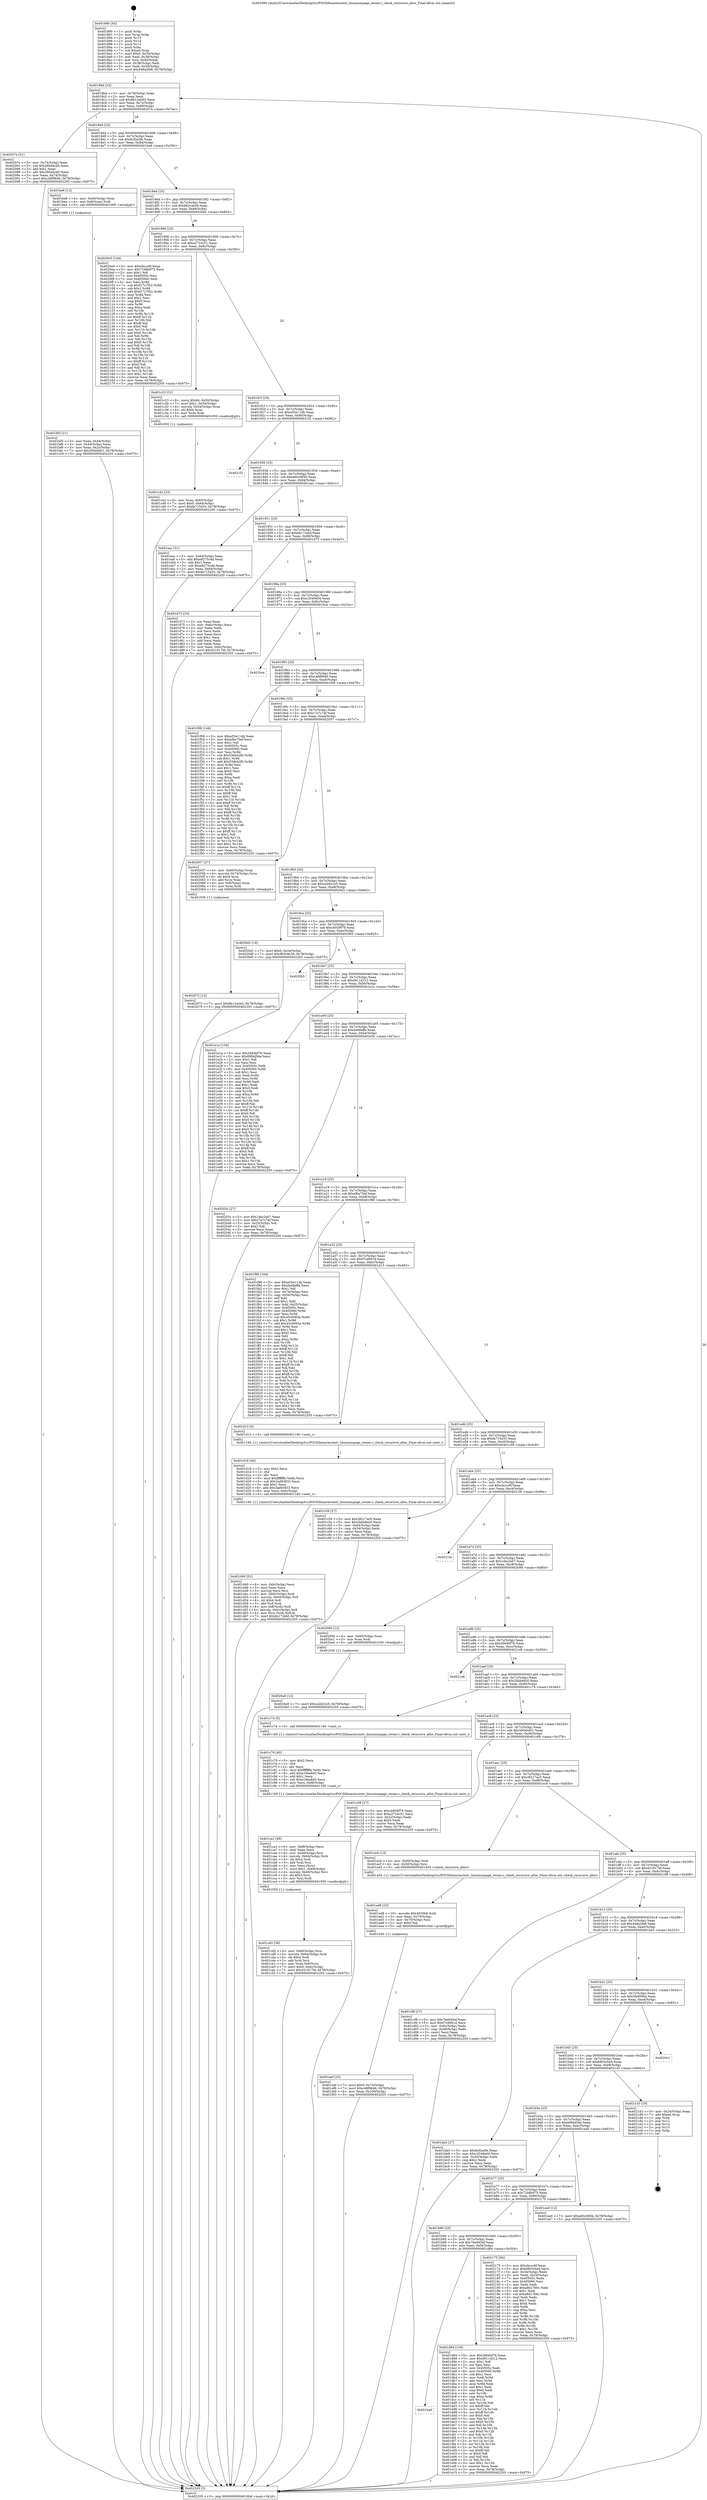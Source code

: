 digraph "0x401890" {
  label = "0x401890 (/mnt/c/Users/mathe/Desktop/tcc/POCII/binaries/extr_linuxmmpage_owner.c_check_recursive_alloc_Final-ollvm.out::main(0))"
  labelloc = "t"
  node[shape=record]

  Entry [label="",width=0.3,height=0.3,shape=circle,fillcolor=black,style=filled]
  "0x4018bd" [label="{
     0x4018bd [23]\l
     | [instrs]\l
     &nbsp;&nbsp;0x4018bd \<+3\>: mov -0x78(%rbp),%eax\l
     &nbsp;&nbsp;0x4018c0 \<+2\>: mov %eax,%ecx\l
     &nbsp;&nbsp;0x4018c2 \<+6\>: sub $0x8b12a0d3,%ecx\l
     &nbsp;&nbsp;0x4018c8 \<+3\>: mov %eax,-0x7c(%rbp)\l
     &nbsp;&nbsp;0x4018cb \<+3\>: mov %ecx,-0x80(%rbp)\l
     &nbsp;&nbsp;0x4018ce \<+6\>: je 000000000040207e \<main+0x7ee\>\l
  }"]
  "0x40207e" [label="{
     0x40207e [31]\l
     | [instrs]\l
     &nbsp;&nbsp;0x40207e \<+3\>: mov -0x74(%rbp),%eax\l
     &nbsp;&nbsp;0x402081 \<+5\>: sub $0x260d4cd5,%eax\l
     &nbsp;&nbsp;0x402086 \<+3\>: add $0x1,%eax\l
     &nbsp;&nbsp;0x402089 \<+5\>: add $0x260d4cd5,%eax\l
     &nbsp;&nbsp;0x40208e \<+3\>: mov %eax,-0x74(%rbp)\l
     &nbsp;&nbsp;0x402091 \<+7\>: movl $0xc48f9646,-0x78(%rbp)\l
     &nbsp;&nbsp;0x402098 \<+5\>: jmp 0000000000402205 \<main+0x975\>\l
  }"]
  "0x4018d4" [label="{
     0x4018d4 [25]\l
     | [instrs]\l
     &nbsp;&nbsp;0x4018d4 \<+5\>: jmp 00000000004018d9 \<main+0x49\>\l
     &nbsp;&nbsp;0x4018d9 \<+3\>: mov -0x7c(%rbp),%eax\l
     &nbsp;&nbsp;0x4018dc \<+5\>: sub $0x8cf2a5fe,%eax\l
     &nbsp;&nbsp;0x4018e1 \<+6\>: mov %eax,-0x84(%rbp)\l
     &nbsp;&nbsp;0x4018e7 \<+6\>: je 0000000000401be6 \<main+0x356\>\l
  }"]
  Exit [label="",width=0.3,height=0.3,shape=circle,fillcolor=black,style=filled,peripheries=2]
  "0x401be6" [label="{
     0x401be6 [13]\l
     | [instrs]\l
     &nbsp;&nbsp;0x401be6 \<+4\>: mov -0x40(%rbp),%rax\l
     &nbsp;&nbsp;0x401bea \<+4\>: mov 0x8(%rax),%rdi\l
     &nbsp;&nbsp;0x401bee \<+5\>: call 0000000000401060 \<atoi@plt\>\l
     | [calls]\l
     &nbsp;&nbsp;0x401060 \{1\} (unknown)\l
  }"]
  "0x4018ed" [label="{
     0x4018ed [25]\l
     | [instrs]\l
     &nbsp;&nbsp;0x4018ed \<+5\>: jmp 00000000004018f2 \<main+0x62\>\l
     &nbsp;&nbsp;0x4018f2 \<+3\>: mov -0x7c(%rbp),%eax\l
     &nbsp;&nbsp;0x4018f5 \<+5\>: sub $0x963c4e39,%eax\l
     &nbsp;&nbsp;0x4018fa \<+6\>: mov %eax,-0x88(%rbp)\l
     &nbsp;&nbsp;0x401900 \<+6\>: je 00000000004020e5 \<main+0x855\>\l
  }"]
  "0x4020a9" [label="{
     0x4020a9 [12]\l
     | [instrs]\l
     &nbsp;&nbsp;0x4020a9 \<+7\>: movl $0xca2d21e5,-0x78(%rbp)\l
     &nbsp;&nbsp;0x4020b0 \<+5\>: jmp 0000000000402205 \<main+0x975\>\l
  }"]
  "0x4020e5" [label="{
     0x4020e5 [144]\l
     | [instrs]\l
     &nbsp;&nbsp;0x4020e5 \<+5\>: mov $0xcbccc6f,%eax\l
     &nbsp;&nbsp;0x4020ea \<+5\>: mov $0x7248b975,%ecx\l
     &nbsp;&nbsp;0x4020ef \<+2\>: mov $0x1,%dl\l
     &nbsp;&nbsp;0x4020f1 \<+7\>: mov 0x40505c,%esi\l
     &nbsp;&nbsp;0x4020f8 \<+7\>: mov 0x405060,%edi\l
     &nbsp;&nbsp;0x4020ff \<+3\>: mov %esi,%r8d\l
     &nbsp;&nbsp;0x402102 \<+7\>: sub $0xf17c7f52,%r8d\l
     &nbsp;&nbsp;0x402109 \<+4\>: sub $0x1,%r8d\l
     &nbsp;&nbsp;0x40210d \<+7\>: add $0xf17c7f52,%r8d\l
     &nbsp;&nbsp;0x402114 \<+4\>: imul %r8d,%esi\l
     &nbsp;&nbsp;0x402118 \<+3\>: and $0x1,%esi\l
     &nbsp;&nbsp;0x40211b \<+3\>: cmp $0x0,%esi\l
     &nbsp;&nbsp;0x40211e \<+4\>: sete %r9b\l
     &nbsp;&nbsp;0x402122 \<+3\>: cmp $0xa,%edi\l
     &nbsp;&nbsp;0x402125 \<+4\>: setl %r10b\l
     &nbsp;&nbsp;0x402129 \<+3\>: mov %r9b,%r11b\l
     &nbsp;&nbsp;0x40212c \<+4\>: xor $0xff,%r11b\l
     &nbsp;&nbsp;0x402130 \<+3\>: mov %r10b,%bl\l
     &nbsp;&nbsp;0x402133 \<+3\>: xor $0xff,%bl\l
     &nbsp;&nbsp;0x402136 \<+3\>: xor $0x0,%dl\l
     &nbsp;&nbsp;0x402139 \<+3\>: mov %r11b,%r14b\l
     &nbsp;&nbsp;0x40213c \<+4\>: and $0x0,%r14b\l
     &nbsp;&nbsp;0x402140 \<+3\>: and %dl,%r9b\l
     &nbsp;&nbsp;0x402143 \<+3\>: mov %bl,%r15b\l
     &nbsp;&nbsp;0x402146 \<+4\>: and $0x0,%r15b\l
     &nbsp;&nbsp;0x40214a \<+3\>: and %dl,%r10b\l
     &nbsp;&nbsp;0x40214d \<+3\>: or %r9b,%r14b\l
     &nbsp;&nbsp;0x402150 \<+3\>: or %r10b,%r15b\l
     &nbsp;&nbsp;0x402153 \<+3\>: xor %r15b,%r14b\l
     &nbsp;&nbsp;0x402156 \<+3\>: or %bl,%r11b\l
     &nbsp;&nbsp;0x402159 \<+4\>: xor $0xff,%r11b\l
     &nbsp;&nbsp;0x40215d \<+3\>: or $0x0,%dl\l
     &nbsp;&nbsp;0x402160 \<+3\>: and %dl,%r11b\l
     &nbsp;&nbsp;0x402163 \<+3\>: or %r11b,%r14b\l
     &nbsp;&nbsp;0x402166 \<+4\>: test $0x1,%r14b\l
     &nbsp;&nbsp;0x40216a \<+3\>: cmovne %ecx,%eax\l
     &nbsp;&nbsp;0x40216d \<+3\>: mov %eax,-0x78(%rbp)\l
     &nbsp;&nbsp;0x402170 \<+5\>: jmp 0000000000402205 \<main+0x975\>\l
  }"]
  "0x401906" [label="{
     0x401906 [25]\l
     | [instrs]\l
     &nbsp;&nbsp;0x401906 \<+5\>: jmp 000000000040190b \<main+0x7b\>\l
     &nbsp;&nbsp;0x40190b \<+3\>: mov -0x7c(%rbp),%eax\l
     &nbsp;&nbsp;0x40190e \<+5\>: sub $0xa2724c51,%eax\l
     &nbsp;&nbsp;0x401913 \<+6\>: mov %eax,-0x8c(%rbp)\l
     &nbsp;&nbsp;0x401919 \<+6\>: je 0000000000401c23 \<main+0x393\>\l
  }"]
  "0x402072" [label="{
     0x402072 [12]\l
     | [instrs]\l
     &nbsp;&nbsp;0x402072 \<+7\>: movl $0x8b12a0d3,-0x78(%rbp)\l
     &nbsp;&nbsp;0x402079 \<+5\>: jmp 0000000000402205 \<main+0x975\>\l
  }"]
  "0x401c23" [label="{
     0x401c23 [31]\l
     | [instrs]\l
     &nbsp;&nbsp;0x401c23 \<+8\>: movq $0x64,-0x50(%rbp)\l
     &nbsp;&nbsp;0x401c2b \<+7\>: movl $0x1,-0x54(%rbp)\l
     &nbsp;&nbsp;0x401c32 \<+4\>: movslq -0x54(%rbp),%rax\l
     &nbsp;&nbsp;0x401c36 \<+4\>: shl $0x4,%rax\l
     &nbsp;&nbsp;0x401c3a \<+3\>: mov %rax,%rdi\l
     &nbsp;&nbsp;0x401c3d \<+5\>: call 0000000000401050 \<malloc@plt\>\l
     | [calls]\l
     &nbsp;&nbsp;0x401050 \{1\} (unknown)\l
  }"]
  "0x40191f" [label="{
     0x40191f [25]\l
     | [instrs]\l
     &nbsp;&nbsp;0x40191f \<+5\>: jmp 0000000000401924 \<main+0x94\>\l
     &nbsp;&nbsp;0x401924 \<+3\>: mov -0x7c(%rbp),%eax\l
     &nbsp;&nbsp;0x401927 \<+5\>: sub $0xa55e114b,%eax\l
     &nbsp;&nbsp;0x40192c \<+6\>: mov %eax,-0x90(%rbp)\l
     &nbsp;&nbsp;0x401932 \<+6\>: je 00000000004021f2 \<main+0x962\>\l
  }"]
  "0x401eef" [label="{
     0x401eef [25]\l
     | [instrs]\l
     &nbsp;&nbsp;0x401eef \<+7\>: movl $0x0,-0x74(%rbp)\l
     &nbsp;&nbsp;0x401ef6 \<+7\>: movl $0xc48f9646,-0x78(%rbp)\l
     &nbsp;&nbsp;0x401efd \<+6\>: mov %eax,-0x100(%rbp)\l
     &nbsp;&nbsp;0x401f03 \<+5\>: jmp 0000000000402205 \<main+0x975\>\l
  }"]
  "0x4021f2" [label="{
     0x4021f2\l
  }", style=dashed]
  "0x401938" [label="{
     0x401938 [25]\l
     | [instrs]\l
     &nbsp;&nbsp;0x401938 \<+5\>: jmp 000000000040193d \<main+0xad\>\l
     &nbsp;&nbsp;0x40193d \<+3\>: mov -0x7c(%rbp),%eax\l
     &nbsp;&nbsp;0x401940 \<+5\>: sub $0xa60c085b,%eax\l
     &nbsp;&nbsp;0x401945 \<+6\>: mov %eax,-0x94(%rbp)\l
     &nbsp;&nbsp;0x40194b \<+6\>: je 0000000000401eac \<main+0x61c\>\l
  }"]
  "0x401ed8" [label="{
     0x401ed8 [23]\l
     | [instrs]\l
     &nbsp;&nbsp;0x401ed8 \<+10\>: movabs $0x4030b6,%rdi\l
     &nbsp;&nbsp;0x401ee2 \<+3\>: mov %eax,-0x70(%rbp)\l
     &nbsp;&nbsp;0x401ee5 \<+3\>: mov -0x70(%rbp),%esi\l
     &nbsp;&nbsp;0x401ee8 \<+2\>: mov $0x0,%al\l
     &nbsp;&nbsp;0x401eea \<+5\>: call 0000000000401040 \<printf@plt\>\l
     | [calls]\l
     &nbsp;&nbsp;0x401040 \{1\} (unknown)\l
  }"]
  "0x401eac" [label="{
     0x401eac [31]\l
     | [instrs]\l
     &nbsp;&nbsp;0x401eac \<+3\>: mov -0x64(%rbp),%eax\l
     &nbsp;&nbsp;0x401eaf \<+5\>: add $0xe8275cdd,%eax\l
     &nbsp;&nbsp;0x401eb4 \<+3\>: add $0x1,%eax\l
     &nbsp;&nbsp;0x401eb7 \<+5\>: sub $0xe8275cdd,%eax\l
     &nbsp;&nbsp;0x401ebc \<+3\>: mov %eax,-0x64(%rbp)\l
     &nbsp;&nbsp;0x401ebf \<+7\>: movl $0xfa715d33,-0x78(%rbp)\l
     &nbsp;&nbsp;0x401ec6 \<+5\>: jmp 0000000000402205 \<main+0x975\>\l
  }"]
  "0x401951" [label="{
     0x401951 [25]\l
     | [instrs]\l
     &nbsp;&nbsp;0x401951 \<+5\>: jmp 0000000000401956 \<main+0xc6\>\l
     &nbsp;&nbsp;0x401956 \<+3\>: mov -0x7c(%rbp),%eax\l
     &nbsp;&nbsp;0x401959 \<+5\>: sub $0xbb172ebf,%eax\l
     &nbsp;&nbsp;0x40195e \<+6\>: mov %eax,-0x98(%rbp)\l
     &nbsp;&nbsp;0x401964 \<+6\>: je 0000000000401d73 \<main+0x4e3\>\l
  }"]
  "0x401ba9" [label="{
     0x401ba9\l
  }", style=dashed]
  "0x401d73" [label="{
     0x401d73 [33]\l
     | [instrs]\l
     &nbsp;&nbsp;0x401d73 \<+2\>: xor %eax,%eax\l
     &nbsp;&nbsp;0x401d75 \<+3\>: mov -0x6c(%rbp),%ecx\l
     &nbsp;&nbsp;0x401d78 \<+2\>: mov %eax,%edx\l
     &nbsp;&nbsp;0x401d7a \<+2\>: sub %ecx,%edx\l
     &nbsp;&nbsp;0x401d7c \<+2\>: mov %eax,%ecx\l
     &nbsp;&nbsp;0x401d7e \<+3\>: sub $0x1,%ecx\l
     &nbsp;&nbsp;0x401d81 \<+2\>: add %ecx,%edx\l
     &nbsp;&nbsp;0x401d83 \<+2\>: sub %edx,%eax\l
     &nbsp;&nbsp;0x401d85 \<+3\>: mov %eax,-0x6c(%rbp)\l
     &nbsp;&nbsp;0x401d88 \<+7\>: movl $0x421917bf,-0x78(%rbp)\l
     &nbsp;&nbsp;0x401d8f \<+5\>: jmp 0000000000402205 \<main+0x975\>\l
  }"]
  "0x40196a" [label="{
     0x40196a [25]\l
     | [instrs]\l
     &nbsp;&nbsp;0x40196a \<+5\>: jmp 000000000040196f \<main+0xdf\>\l
     &nbsp;&nbsp;0x40196f \<+3\>: mov -0x7c(%rbp),%eax\l
     &nbsp;&nbsp;0x401972 \<+5\>: sub $0xc2049e04,%eax\l
     &nbsp;&nbsp;0x401977 \<+6\>: mov %eax,-0x9c(%rbp)\l
     &nbsp;&nbsp;0x40197d \<+6\>: je 0000000000401bce \<main+0x33e\>\l
  }"]
  "0x401d94" [label="{
     0x401d94 [134]\l
     | [instrs]\l
     &nbsp;&nbsp;0x401d94 \<+5\>: mov $0x2664bf76,%eax\l
     &nbsp;&nbsp;0x401d99 \<+5\>: mov $0xd911d212,%ecx\l
     &nbsp;&nbsp;0x401d9e \<+2\>: mov $0x1,%dl\l
     &nbsp;&nbsp;0x401da0 \<+2\>: xor %esi,%esi\l
     &nbsp;&nbsp;0x401da2 \<+7\>: mov 0x40505c,%edi\l
     &nbsp;&nbsp;0x401da9 \<+8\>: mov 0x405060,%r8d\l
     &nbsp;&nbsp;0x401db1 \<+3\>: sub $0x1,%esi\l
     &nbsp;&nbsp;0x401db4 \<+3\>: mov %edi,%r9d\l
     &nbsp;&nbsp;0x401db7 \<+3\>: add %esi,%r9d\l
     &nbsp;&nbsp;0x401dba \<+4\>: imul %r9d,%edi\l
     &nbsp;&nbsp;0x401dbe \<+3\>: and $0x1,%edi\l
     &nbsp;&nbsp;0x401dc1 \<+3\>: cmp $0x0,%edi\l
     &nbsp;&nbsp;0x401dc4 \<+4\>: sete %r10b\l
     &nbsp;&nbsp;0x401dc8 \<+4\>: cmp $0xa,%r8d\l
     &nbsp;&nbsp;0x401dcc \<+4\>: setl %r11b\l
     &nbsp;&nbsp;0x401dd0 \<+3\>: mov %r10b,%bl\l
     &nbsp;&nbsp;0x401dd3 \<+3\>: xor $0xff,%bl\l
     &nbsp;&nbsp;0x401dd6 \<+3\>: mov %r11b,%r14b\l
     &nbsp;&nbsp;0x401dd9 \<+4\>: xor $0xff,%r14b\l
     &nbsp;&nbsp;0x401ddd \<+3\>: xor $0x0,%dl\l
     &nbsp;&nbsp;0x401de0 \<+3\>: mov %bl,%r15b\l
     &nbsp;&nbsp;0x401de3 \<+4\>: and $0x0,%r15b\l
     &nbsp;&nbsp;0x401de7 \<+3\>: and %dl,%r10b\l
     &nbsp;&nbsp;0x401dea \<+3\>: mov %r14b,%r12b\l
     &nbsp;&nbsp;0x401ded \<+4\>: and $0x0,%r12b\l
     &nbsp;&nbsp;0x401df1 \<+3\>: and %dl,%r11b\l
     &nbsp;&nbsp;0x401df4 \<+3\>: or %r10b,%r15b\l
     &nbsp;&nbsp;0x401df7 \<+3\>: or %r11b,%r12b\l
     &nbsp;&nbsp;0x401dfa \<+3\>: xor %r12b,%r15b\l
     &nbsp;&nbsp;0x401dfd \<+3\>: or %r14b,%bl\l
     &nbsp;&nbsp;0x401e00 \<+3\>: xor $0xff,%bl\l
     &nbsp;&nbsp;0x401e03 \<+3\>: or $0x0,%dl\l
     &nbsp;&nbsp;0x401e06 \<+2\>: and %dl,%bl\l
     &nbsp;&nbsp;0x401e08 \<+3\>: or %bl,%r15b\l
     &nbsp;&nbsp;0x401e0b \<+4\>: test $0x1,%r15b\l
     &nbsp;&nbsp;0x401e0f \<+3\>: cmovne %ecx,%eax\l
     &nbsp;&nbsp;0x401e12 \<+3\>: mov %eax,-0x78(%rbp)\l
     &nbsp;&nbsp;0x401e15 \<+5\>: jmp 0000000000402205 \<main+0x975\>\l
  }"]
  "0x401bce" [label="{
     0x401bce\l
  }", style=dashed]
  "0x401983" [label="{
     0x401983 [25]\l
     | [instrs]\l
     &nbsp;&nbsp;0x401983 \<+5\>: jmp 0000000000401988 \<main+0xf8\>\l
     &nbsp;&nbsp;0x401988 \<+3\>: mov -0x7c(%rbp),%eax\l
     &nbsp;&nbsp;0x40198b \<+5\>: sub $0xc48f9646,%eax\l
     &nbsp;&nbsp;0x401990 \<+6\>: mov %eax,-0xa0(%rbp)\l
     &nbsp;&nbsp;0x401996 \<+6\>: je 0000000000401f08 \<main+0x678\>\l
  }"]
  "0x401b90" [label="{
     0x401b90 [25]\l
     | [instrs]\l
     &nbsp;&nbsp;0x401b90 \<+5\>: jmp 0000000000401b95 \<main+0x305\>\l
     &nbsp;&nbsp;0x401b95 \<+3\>: mov -0x7c(%rbp),%eax\l
     &nbsp;&nbsp;0x401b98 \<+5\>: sub $0x7be945ef,%eax\l
     &nbsp;&nbsp;0x401b9d \<+6\>: mov %eax,-0xf4(%rbp)\l
     &nbsp;&nbsp;0x401ba3 \<+6\>: je 0000000000401d94 \<main+0x504\>\l
  }"]
  "0x401f08" [label="{
     0x401f08 [144]\l
     | [instrs]\l
     &nbsp;&nbsp;0x401f08 \<+5\>: mov $0xa55e114b,%eax\l
     &nbsp;&nbsp;0x401f0d \<+5\>: mov $0xefbe75ef,%ecx\l
     &nbsp;&nbsp;0x401f12 \<+2\>: mov $0x1,%dl\l
     &nbsp;&nbsp;0x401f14 \<+7\>: mov 0x40505c,%esi\l
     &nbsp;&nbsp;0x401f1b \<+7\>: mov 0x405060,%edi\l
     &nbsp;&nbsp;0x401f22 \<+3\>: mov %esi,%r8d\l
     &nbsp;&nbsp;0x401f25 \<+7\>: sub $0x53db42fb,%r8d\l
     &nbsp;&nbsp;0x401f2c \<+4\>: sub $0x1,%r8d\l
     &nbsp;&nbsp;0x401f30 \<+7\>: add $0x53db42fb,%r8d\l
     &nbsp;&nbsp;0x401f37 \<+4\>: imul %r8d,%esi\l
     &nbsp;&nbsp;0x401f3b \<+3\>: and $0x1,%esi\l
     &nbsp;&nbsp;0x401f3e \<+3\>: cmp $0x0,%esi\l
     &nbsp;&nbsp;0x401f41 \<+4\>: sete %r9b\l
     &nbsp;&nbsp;0x401f45 \<+3\>: cmp $0xa,%edi\l
     &nbsp;&nbsp;0x401f48 \<+4\>: setl %r10b\l
     &nbsp;&nbsp;0x401f4c \<+3\>: mov %r9b,%r11b\l
     &nbsp;&nbsp;0x401f4f \<+4\>: xor $0xff,%r11b\l
     &nbsp;&nbsp;0x401f53 \<+3\>: mov %r10b,%bl\l
     &nbsp;&nbsp;0x401f56 \<+3\>: xor $0xff,%bl\l
     &nbsp;&nbsp;0x401f59 \<+3\>: xor $0x1,%dl\l
     &nbsp;&nbsp;0x401f5c \<+3\>: mov %r11b,%r14b\l
     &nbsp;&nbsp;0x401f5f \<+4\>: and $0xff,%r14b\l
     &nbsp;&nbsp;0x401f63 \<+3\>: and %dl,%r9b\l
     &nbsp;&nbsp;0x401f66 \<+3\>: mov %bl,%r15b\l
     &nbsp;&nbsp;0x401f69 \<+4\>: and $0xff,%r15b\l
     &nbsp;&nbsp;0x401f6d \<+3\>: and %dl,%r10b\l
     &nbsp;&nbsp;0x401f70 \<+3\>: or %r9b,%r14b\l
     &nbsp;&nbsp;0x401f73 \<+3\>: or %r10b,%r15b\l
     &nbsp;&nbsp;0x401f76 \<+3\>: xor %r15b,%r14b\l
     &nbsp;&nbsp;0x401f79 \<+3\>: or %bl,%r11b\l
     &nbsp;&nbsp;0x401f7c \<+4\>: xor $0xff,%r11b\l
     &nbsp;&nbsp;0x401f80 \<+3\>: or $0x1,%dl\l
     &nbsp;&nbsp;0x401f83 \<+3\>: and %dl,%r11b\l
     &nbsp;&nbsp;0x401f86 \<+3\>: or %r11b,%r14b\l
     &nbsp;&nbsp;0x401f89 \<+4\>: test $0x1,%r14b\l
     &nbsp;&nbsp;0x401f8d \<+3\>: cmovne %ecx,%eax\l
     &nbsp;&nbsp;0x401f90 \<+3\>: mov %eax,-0x78(%rbp)\l
     &nbsp;&nbsp;0x401f93 \<+5\>: jmp 0000000000402205 \<main+0x975\>\l
  }"]
  "0x40199c" [label="{
     0x40199c [25]\l
     | [instrs]\l
     &nbsp;&nbsp;0x40199c \<+5\>: jmp 00000000004019a1 \<main+0x111\>\l
     &nbsp;&nbsp;0x4019a1 \<+3\>: mov -0x7c(%rbp),%eax\l
     &nbsp;&nbsp;0x4019a4 \<+5\>: sub $0xc7a7c74f,%eax\l
     &nbsp;&nbsp;0x4019a9 \<+6\>: mov %eax,-0xa4(%rbp)\l
     &nbsp;&nbsp;0x4019af \<+6\>: je 0000000000402057 \<main+0x7c7\>\l
  }"]
  "0x402175" [label="{
     0x402175 [94]\l
     | [instrs]\l
     &nbsp;&nbsp;0x402175 \<+5\>: mov $0xcbccc6f,%eax\l
     &nbsp;&nbsp;0x40217a \<+5\>: mov $0x6803cbe4,%ecx\l
     &nbsp;&nbsp;0x40217f \<+3\>: mov -0x34(%rbp),%edx\l
     &nbsp;&nbsp;0x402182 \<+3\>: mov %edx,-0x24(%rbp)\l
     &nbsp;&nbsp;0x402185 \<+7\>: mov 0x40505c,%edx\l
     &nbsp;&nbsp;0x40218c \<+7\>: mov 0x405060,%esi\l
     &nbsp;&nbsp;0x402193 \<+2\>: mov %edx,%edi\l
     &nbsp;&nbsp;0x402195 \<+6\>: add $0xa9d1769c,%edi\l
     &nbsp;&nbsp;0x40219b \<+3\>: sub $0x1,%edi\l
     &nbsp;&nbsp;0x40219e \<+6\>: sub $0xa9d1769c,%edi\l
     &nbsp;&nbsp;0x4021a4 \<+3\>: imul %edi,%edx\l
     &nbsp;&nbsp;0x4021a7 \<+3\>: and $0x1,%edx\l
     &nbsp;&nbsp;0x4021aa \<+3\>: cmp $0x0,%edx\l
     &nbsp;&nbsp;0x4021ad \<+4\>: sete %r8b\l
     &nbsp;&nbsp;0x4021b1 \<+3\>: cmp $0xa,%esi\l
     &nbsp;&nbsp;0x4021b4 \<+4\>: setl %r9b\l
     &nbsp;&nbsp;0x4021b8 \<+3\>: mov %r8b,%r10b\l
     &nbsp;&nbsp;0x4021bb \<+3\>: and %r9b,%r10b\l
     &nbsp;&nbsp;0x4021be \<+3\>: xor %r9b,%r8b\l
     &nbsp;&nbsp;0x4021c1 \<+3\>: or %r8b,%r10b\l
     &nbsp;&nbsp;0x4021c4 \<+4\>: test $0x1,%r10b\l
     &nbsp;&nbsp;0x4021c8 \<+3\>: cmovne %ecx,%eax\l
     &nbsp;&nbsp;0x4021cb \<+3\>: mov %eax,-0x78(%rbp)\l
     &nbsp;&nbsp;0x4021ce \<+5\>: jmp 0000000000402205 \<main+0x975\>\l
  }"]
  "0x402057" [label="{
     0x402057 [27]\l
     | [instrs]\l
     &nbsp;&nbsp;0x402057 \<+4\>: mov -0x60(%rbp),%rax\l
     &nbsp;&nbsp;0x40205b \<+4\>: movslq -0x74(%rbp),%rcx\l
     &nbsp;&nbsp;0x40205f \<+4\>: shl $0x4,%rcx\l
     &nbsp;&nbsp;0x402063 \<+3\>: add %rcx,%rax\l
     &nbsp;&nbsp;0x402066 \<+4\>: mov 0x8(%rax),%rax\l
     &nbsp;&nbsp;0x40206a \<+3\>: mov %rax,%rdi\l
     &nbsp;&nbsp;0x40206d \<+5\>: call 0000000000401030 \<free@plt\>\l
     | [calls]\l
     &nbsp;&nbsp;0x401030 \{1\} (unknown)\l
  }"]
  "0x4019b5" [label="{
     0x4019b5 [25]\l
     | [instrs]\l
     &nbsp;&nbsp;0x4019b5 \<+5\>: jmp 00000000004019ba \<main+0x12a\>\l
     &nbsp;&nbsp;0x4019ba \<+3\>: mov -0x7c(%rbp),%eax\l
     &nbsp;&nbsp;0x4019bd \<+5\>: sub $0xca2d21e5,%eax\l
     &nbsp;&nbsp;0x4019c2 \<+6\>: mov %eax,-0xa8(%rbp)\l
     &nbsp;&nbsp;0x4019c8 \<+6\>: je 00000000004020d2 \<main+0x842\>\l
  }"]
  "0x401b77" [label="{
     0x401b77 [25]\l
     | [instrs]\l
     &nbsp;&nbsp;0x401b77 \<+5\>: jmp 0000000000401b7c \<main+0x2ec\>\l
     &nbsp;&nbsp;0x401b7c \<+3\>: mov -0x7c(%rbp),%eax\l
     &nbsp;&nbsp;0x401b7f \<+5\>: sub $0x7248b975,%eax\l
     &nbsp;&nbsp;0x401b84 \<+6\>: mov %eax,-0xf0(%rbp)\l
     &nbsp;&nbsp;0x401b8a \<+6\>: je 0000000000402175 \<main+0x8e5\>\l
  }"]
  "0x4020d2" [label="{
     0x4020d2 [19]\l
     | [instrs]\l
     &nbsp;&nbsp;0x4020d2 \<+7\>: movl $0x0,-0x34(%rbp)\l
     &nbsp;&nbsp;0x4020d9 \<+7\>: movl $0x963c4e39,-0x78(%rbp)\l
     &nbsp;&nbsp;0x4020e0 \<+5\>: jmp 0000000000402205 \<main+0x975\>\l
  }"]
  "0x4019ce" [label="{
     0x4019ce [25]\l
     | [instrs]\l
     &nbsp;&nbsp;0x4019ce \<+5\>: jmp 00000000004019d3 \<main+0x143\>\l
     &nbsp;&nbsp;0x4019d3 \<+3\>: mov -0x7c(%rbp),%eax\l
     &nbsp;&nbsp;0x4019d6 \<+5\>: sub $0xcb929f79,%eax\l
     &nbsp;&nbsp;0x4019db \<+6\>: mov %eax,-0xac(%rbp)\l
     &nbsp;&nbsp;0x4019e1 \<+6\>: je 00000000004020b5 \<main+0x825\>\l
  }"]
  "0x401ea0" [label="{
     0x401ea0 [12]\l
     | [instrs]\l
     &nbsp;&nbsp;0x401ea0 \<+7\>: movl $0xa60c085b,-0x78(%rbp)\l
     &nbsp;&nbsp;0x401ea7 \<+5\>: jmp 0000000000402205 \<main+0x975\>\l
  }"]
  "0x4020b5" [label="{
     0x4020b5\l
  }", style=dashed]
  "0x4019e7" [label="{
     0x4019e7 [25]\l
     | [instrs]\l
     &nbsp;&nbsp;0x4019e7 \<+5\>: jmp 00000000004019ec \<main+0x15c\>\l
     &nbsp;&nbsp;0x4019ec \<+3\>: mov -0x7c(%rbp),%eax\l
     &nbsp;&nbsp;0x4019ef \<+5\>: sub $0xd911d212,%eax\l
     &nbsp;&nbsp;0x4019f4 \<+6\>: mov %eax,-0xb0(%rbp)\l
     &nbsp;&nbsp;0x4019fa \<+6\>: je 0000000000401e1a \<main+0x58a\>\l
  }"]
  "0x401b5e" [label="{
     0x401b5e [25]\l
     | [instrs]\l
     &nbsp;&nbsp;0x401b5e \<+5\>: jmp 0000000000401b63 \<main+0x2d3\>\l
     &nbsp;&nbsp;0x401b63 \<+3\>: mov -0x7c(%rbp),%eax\l
     &nbsp;&nbsp;0x401b66 \<+5\>: sub $0x69f4d5de,%eax\l
     &nbsp;&nbsp;0x401b6b \<+6\>: mov %eax,-0xec(%rbp)\l
     &nbsp;&nbsp;0x401b71 \<+6\>: je 0000000000401ea0 \<main+0x610\>\l
  }"]
  "0x401e1a" [label="{
     0x401e1a [134]\l
     | [instrs]\l
     &nbsp;&nbsp;0x401e1a \<+5\>: mov $0x2664bf76,%eax\l
     &nbsp;&nbsp;0x401e1f \<+5\>: mov $0x69f4d5de,%ecx\l
     &nbsp;&nbsp;0x401e24 \<+2\>: mov $0x1,%dl\l
     &nbsp;&nbsp;0x401e26 \<+2\>: xor %esi,%esi\l
     &nbsp;&nbsp;0x401e28 \<+7\>: mov 0x40505c,%edi\l
     &nbsp;&nbsp;0x401e2f \<+8\>: mov 0x405060,%r8d\l
     &nbsp;&nbsp;0x401e37 \<+3\>: sub $0x1,%esi\l
     &nbsp;&nbsp;0x401e3a \<+3\>: mov %edi,%r9d\l
     &nbsp;&nbsp;0x401e3d \<+3\>: add %esi,%r9d\l
     &nbsp;&nbsp;0x401e40 \<+4\>: imul %r9d,%edi\l
     &nbsp;&nbsp;0x401e44 \<+3\>: and $0x1,%edi\l
     &nbsp;&nbsp;0x401e47 \<+3\>: cmp $0x0,%edi\l
     &nbsp;&nbsp;0x401e4a \<+4\>: sete %r10b\l
     &nbsp;&nbsp;0x401e4e \<+4\>: cmp $0xa,%r8d\l
     &nbsp;&nbsp;0x401e52 \<+4\>: setl %r11b\l
     &nbsp;&nbsp;0x401e56 \<+3\>: mov %r10b,%bl\l
     &nbsp;&nbsp;0x401e59 \<+3\>: xor $0xff,%bl\l
     &nbsp;&nbsp;0x401e5c \<+3\>: mov %r11b,%r14b\l
     &nbsp;&nbsp;0x401e5f \<+4\>: xor $0xff,%r14b\l
     &nbsp;&nbsp;0x401e63 \<+3\>: xor $0x0,%dl\l
     &nbsp;&nbsp;0x401e66 \<+3\>: mov %bl,%r15b\l
     &nbsp;&nbsp;0x401e69 \<+4\>: and $0x0,%r15b\l
     &nbsp;&nbsp;0x401e6d \<+3\>: and %dl,%r10b\l
     &nbsp;&nbsp;0x401e70 \<+3\>: mov %r14b,%r12b\l
     &nbsp;&nbsp;0x401e73 \<+4\>: and $0x0,%r12b\l
     &nbsp;&nbsp;0x401e77 \<+3\>: and %dl,%r11b\l
     &nbsp;&nbsp;0x401e7a \<+3\>: or %r10b,%r15b\l
     &nbsp;&nbsp;0x401e7d \<+3\>: or %r11b,%r12b\l
     &nbsp;&nbsp;0x401e80 \<+3\>: xor %r12b,%r15b\l
     &nbsp;&nbsp;0x401e83 \<+3\>: or %r14b,%bl\l
     &nbsp;&nbsp;0x401e86 \<+3\>: xor $0xff,%bl\l
     &nbsp;&nbsp;0x401e89 \<+3\>: or $0x0,%dl\l
     &nbsp;&nbsp;0x401e8c \<+2\>: and %dl,%bl\l
     &nbsp;&nbsp;0x401e8e \<+3\>: or %bl,%r15b\l
     &nbsp;&nbsp;0x401e91 \<+4\>: test $0x1,%r15b\l
     &nbsp;&nbsp;0x401e95 \<+3\>: cmovne %ecx,%eax\l
     &nbsp;&nbsp;0x401e98 \<+3\>: mov %eax,-0x78(%rbp)\l
     &nbsp;&nbsp;0x401e9b \<+5\>: jmp 0000000000402205 \<main+0x975\>\l
  }"]
  "0x401a00" [label="{
     0x401a00 [25]\l
     | [instrs]\l
     &nbsp;&nbsp;0x401a00 \<+5\>: jmp 0000000000401a05 \<main+0x175\>\l
     &nbsp;&nbsp;0x401a05 \<+3\>: mov -0x7c(%rbp),%eax\l
     &nbsp;&nbsp;0x401a08 \<+5\>: sub $0xda48affa,%eax\l
     &nbsp;&nbsp;0x401a0d \<+6\>: mov %eax,-0xb4(%rbp)\l
     &nbsp;&nbsp;0x401a13 \<+6\>: je 000000000040203c \<main+0x7ac\>\l
  }"]
  "0x4021d3" [label="{
     0x4021d3 [19]\l
     | [instrs]\l
     &nbsp;&nbsp;0x4021d3 \<+3\>: mov -0x24(%rbp),%eax\l
     &nbsp;&nbsp;0x4021d6 \<+7\>: add $0xe0,%rsp\l
     &nbsp;&nbsp;0x4021dd \<+1\>: pop %rbx\l
     &nbsp;&nbsp;0x4021de \<+2\>: pop %r12\l
     &nbsp;&nbsp;0x4021e0 \<+2\>: pop %r14\l
     &nbsp;&nbsp;0x4021e2 \<+2\>: pop %r15\l
     &nbsp;&nbsp;0x4021e4 \<+1\>: pop %rbp\l
     &nbsp;&nbsp;0x4021e5 \<+1\>: ret\l
  }"]
  "0x40203c" [label="{
     0x40203c [27]\l
     | [instrs]\l
     &nbsp;&nbsp;0x40203c \<+5\>: mov $0x1dec2eb7,%eax\l
     &nbsp;&nbsp;0x402041 \<+5\>: mov $0xc7a7c74f,%ecx\l
     &nbsp;&nbsp;0x402046 \<+3\>: mov -0x25(%rbp),%dl\l
     &nbsp;&nbsp;0x402049 \<+3\>: test $0x1,%dl\l
     &nbsp;&nbsp;0x40204c \<+3\>: cmovne %ecx,%eax\l
     &nbsp;&nbsp;0x40204f \<+3\>: mov %eax,-0x78(%rbp)\l
     &nbsp;&nbsp;0x402052 \<+5\>: jmp 0000000000402205 \<main+0x975\>\l
  }"]
  "0x401a19" [label="{
     0x401a19 [25]\l
     | [instrs]\l
     &nbsp;&nbsp;0x401a19 \<+5\>: jmp 0000000000401a1e \<main+0x18e\>\l
     &nbsp;&nbsp;0x401a1e \<+3\>: mov -0x7c(%rbp),%eax\l
     &nbsp;&nbsp;0x401a21 \<+5\>: sub $0xefbe75ef,%eax\l
     &nbsp;&nbsp;0x401a26 \<+6\>: mov %eax,-0xb8(%rbp)\l
     &nbsp;&nbsp;0x401a2c \<+6\>: je 0000000000401f98 \<main+0x708\>\l
  }"]
  "0x401b45" [label="{
     0x401b45 [25]\l
     | [instrs]\l
     &nbsp;&nbsp;0x401b45 \<+5\>: jmp 0000000000401b4a \<main+0x2ba\>\l
     &nbsp;&nbsp;0x401b4a \<+3\>: mov -0x7c(%rbp),%eax\l
     &nbsp;&nbsp;0x401b4d \<+5\>: sub $0x6803cbe4,%eax\l
     &nbsp;&nbsp;0x401b52 \<+6\>: mov %eax,-0xe8(%rbp)\l
     &nbsp;&nbsp;0x401b58 \<+6\>: je 00000000004021d3 \<main+0x943\>\l
  }"]
  "0x401f98" [label="{
     0x401f98 [164]\l
     | [instrs]\l
     &nbsp;&nbsp;0x401f98 \<+5\>: mov $0xa55e114b,%eax\l
     &nbsp;&nbsp;0x401f9d \<+5\>: mov $0xda48affa,%ecx\l
     &nbsp;&nbsp;0x401fa2 \<+2\>: mov $0x1,%dl\l
     &nbsp;&nbsp;0x401fa4 \<+3\>: mov -0x74(%rbp),%esi\l
     &nbsp;&nbsp;0x401fa7 \<+3\>: cmp -0x54(%rbp),%esi\l
     &nbsp;&nbsp;0x401faa \<+4\>: setl %dil\l
     &nbsp;&nbsp;0x401fae \<+4\>: and $0x1,%dil\l
     &nbsp;&nbsp;0x401fb2 \<+4\>: mov %dil,-0x25(%rbp)\l
     &nbsp;&nbsp;0x401fb6 \<+7\>: mov 0x40505c,%esi\l
     &nbsp;&nbsp;0x401fbd \<+8\>: mov 0x405060,%r8d\l
     &nbsp;&nbsp;0x401fc5 \<+3\>: mov %esi,%r9d\l
     &nbsp;&nbsp;0x401fc8 \<+7\>: sub $0x45c0083e,%r9d\l
     &nbsp;&nbsp;0x401fcf \<+4\>: sub $0x1,%r9d\l
     &nbsp;&nbsp;0x401fd3 \<+7\>: add $0x45c0083e,%r9d\l
     &nbsp;&nbsp;0x401fda \<+4\>: imul %r9d,%esi\l
     &nbsp;&nbsp;0x401fde \<+3\>: and $0x1,%esi\l
     &nbsp;&nbsp;0x401fe1 \<+3\>: cmp $0x0,%esi\l
     &nbsp;&nbsp;0x401fe4 \<+4\>: sete %dil\l
     &nbsp;&nbsp;0x401fe8 \<+4\>: cmp $0xa,%r8d\l
     &nbsp;&nbsp;0x401fec \<+4\>: setl %r10b\l
     &nbsp;&nbsp;0x401ff0 \<+3\>: mov %dil,%r11b\l
     &nbsp;&nbsp;0x401ff3 \<+4\>: xor $0xff,%r11b\l
     &nbsp;&nbsp;0x401ff7 \<+3\>: mov %r10b,%bl\l
     &nbsp;&nbsp;0x401ffa \<+3\>: xor $0xff,%bl\l
     &nbsp;&nbsp;0x401ffd \<+3\>: xor $0x1,%dl\l
     &nbsp;&nbsp;0x402000 \<+3\>: mov %r11b,%r14b\l
     &nbsp;&nbsp;0x402003 \<+4\>: and $0xff,%r14b\l
     &nbsp;&nbsp;0x402007 \<+3\>: and %dl,%dil\l
     &nbsp;&nbsp;0x40200a \<+3\>: mov %bl,%r15b\l
     &nbsp;&nbsp;0x40200d \<+4\>: and $0xff,%r15b\l
     &nbsp;&nbsp;0x402011 \<+3\>: and %dl,%r10b\l
     &nbsp;&nbsp;0x402014 \<+3\>: or %dil,%r14b\l
     &nbsp;&nbsp;0x402017 \<+3\>: or %r10b,%r15b\l
     &nbsp;&nbsp;0x40201a \<+3\>: xor %r15b,%r14b\l
     &nbsp;&nbsp;0x40201d \<+3\>: or %bl,%r11b\l
     &nbsp;&nbsp;0x402020 \<+4\>: xor $0xff,%r11b\l
     &nbsp;&nbsp;0x402024 \<+3\>: or $0x1,%dl\l
     &nbsp;&nbsp;0x402027 \<+3\>: and %dl,%r11b\l
     &nbsp;&nbsp;0x40202a \<+3\>: or %r11b,%r14b\l
     &nbsp;&nbsp;0x40202d \<+4\>: test $0x1,%r14b\l
     &nbsp;&nbsp;0x402031 \<+3\>: cmovne %ecx,%eax\l
     &nbsp;&nbsp;0x402034 \<+3\>: mov %eax,-0x78(%rbp)\l
     &nbsp;&nbsp;0x402037 \<+5\>: jmp 0000000000402205 \<main+0x975\>\l
  }"]
  "0x401a32" [label="{
     0x401a32 [25]\l
     | [instrs]\l
     &nbsp;&nbsp;0x401a32 \<+5\>: jmp 0000000000401a37 \<main+0x1a7\>\l
     &nbsp;&nbsp;0x401a37 \<+3\>: mov -0x7c(%rbp),%eax\l
     &nbsp;&nbsp;0x401a3a \<+5\>: sub $0xf7cd991d,%eax\l
     &nbsp;&nbsp;0x401a3f \<+6\>: mov %eax,-0xbc(%rbp)\l
     &nbsp;&nbsp;0x401a45 \<+6\>: je 0000000000401d13 \<main+0x483\>\l
  }"]
  "0x4020c1" [label="{
     0x4020c1\l
  }", style=dashed]
  "0x401d13" [label="{
     0x401d13 [5]\l
     | [instrs]\l
     &nbsp;&nbsp;0x401d13 \<+5\>: call 0000000000401160 \<next_i\>\l
     | [calls]\l
     &nbsp;&nbsp;0x401160 \{1\} (/mnt/c/Users/mathe/Desktop/tcc/POCII/binaries/extr_linuxmmpage_owner.c_check_recursive_alloc_Final-ollvm.out::next_i)\l
  }"]
  "0x401a4b" [label="{
     0x401a4b [25]\l
     | [instrs]\l
     &nbsp;&nbsp;0x401a4b \<+5\>: jmp 0000000000401a50 \<main+0x1c0\>\l
     &nbsp;&nbsp;0x401a50 \<+3\>: mov -0x7c(%rbp),%eax\l
     &nbsp;&nbsp;0x401a53 \<+5\>: sub $0xfa715d33,%eax\l
     &nbsp;&nbsp;0x401a58 \<+6\>: mov %eax,-0xc0(%rbp)\l
     &nbsp;&nbsp;0x401a5e \<+6\>: je 0000000000401c59 \<main+0x3c9\>\l
  }"]
  "0x401d40" [label="{
     0x401d40 [51]\l
     | [instrs]\l
     &nbsp;&nbsp;0x401d40 \<+6\>: mov -0xfc(%rbp),%ecx\l
     &nbsp;&nbsp;0x401d46 \<+3\>: imul %eax,%ecx\l
     &nbsp;&nbsp;0x401d49 \<+3\>: movslq %ecx,%rsi\l
     &nbsp;&nbsp;0x401d4c \<+4\>: mov -0x60(%rbp),%rdi\l
     &nbsp;&nbsp;0x401d50 \<+4\>: movslq -0x64(%rbp),%r8\l
     &nbsp;&nbsp;0x401d54 \<+4\>: shl $0x4,%r8\l
     &nbsp;&nbsp;0x401d58 \<+3\>: add %r8,%rdi\l
     &nbsp;&nbsp;0x401d5b \<+4\>: mov 0x8(%rdi),%rdi\l
     &nbsp;&nbsp;0x401d5f \<+4\>: movslq -0x6c(%rbp),%r8\l
     &nbsp;&nbsp;0x401d63 \<+4\>: mov %rsi,(%rdi,%r8,8)\l
     &nbsp;&nbsp;0x401d67 \<+7\>: movl $0xbb172ebf,-0x78(%rbp)\l
     &nbsp;&nbsp;0x401d6e \<+5\>: jmp 0000000000402205 \<main+0x975\>\l
  }"]
  "0x401c59" [label="{
     0x401c59 [27]\l
     | [instrs]\l
     &nbsp;&nbsp;0x401c59 \<+5\>: mov $0x38217ac5,%eax\l
     &nbsp;&nbsp;0x401c5e \<+5\>: mov $0x2bbb8dc0,%ecx\l
     &nbsp;&nbsp;0x401c63 \<+3\>: mov -0x64(%rbp),%edx\l
     &nbsp;&nbsp;0x401c66 \<+3\>: cmp -0x54(%rbp),%edx\l
     &nbsp;&nbsp;0x401c69 \<+3\>: cmovl %ecx,%eax\l
     &nbsp;&nbsp;0x401c6c \<+3\>: mov %eax,-0x78(%rbp)\l
     &nbsp;&nbsp;0x401c6f \<+5\>: jmp 0000000000402205 \<main+0x975\>\l
  }"]
  "0x401a64" [label="{
     0x401a64 [25]\l
     | [instrs]\l
     &nbsp;&nbsp;0x401a64 \<+5\>: jmp 0000000000401a69 \<main+0x1d9\>\l
     &nbsp;&nbsp;0x401a69 \<+3\>: mov -0x7c(%rbp),%eax\l
     &nbsp;&nbsp;0x401a6c \<+5\>: sub $0xcbccc6f,%eax\l
     &nbsp;&nbsp;0x401a71 \<+6\>: mov %eax,-0xc4(%rbp)\l
     &nbsp;&nbsp;0x401a77 \<+6\>: je 00000000004021fe \<main+0x96e\>\l
  }"]
  "0x401d18" [label="{
     0x401d18 [40]\l
     | [instrs]\l
     &nbsp;&nbsp;0x401d18 \<+5\>: mov $0x2,%ecx\l
     &nbsp;&nbsp;0x401d1d \<+1\>: cltd\l
     &nbsp;&nbsp;0x401d1e \<+2\>: idiv %ecx\l
     &nbsp;&nbsp;0x401d20 \<+6\>: imul $0xfffffffe,%edx,%ecx\l
     &nbsp;&nbsp;0x401d26 \<+6\>: sub $0x3ad93833,%ecx\l
     &nbsp;&nbsp;0x401d2c \<+3\>: add $0x1,%ecx\l
     &nbsp;&nbsp;0x401d2f \<+6\>: add $0x3ad93833,%ecx\l
     &nbsp;&nbsp;0x401d35 \<+6\>: mov %ecx,-0xfc(%rbp)\l
     &nbsp;&nbsp;0x401d3b \<+5\>: call 0000000000401160 \<next_i\>\l
     | [calls]\l
     &nbsp;&nbsp;0x401160 \{1\} (/mnt/c/Users/mathe/Desktop/tcc/POCII/binaries/extr_linuxmmpage_owner.c_check_recursive_alloc_Final-ollvm.out::next_i)\l
  }"]
  "0x4021fe" [label="{
     0x4021fe\l
  }", style=dashed]
  "0x401a7d" [label="{
     0x401a7d [25]\l
     | [instrs]\l
     &nbsp;&nbsp;0x401a7d \<+5\>: jmp 0000000000401a82 \<main+0x1f2\>\l
     &nbsp;&nbsp;0x401a82 \<+3\>: mov -0x7c(%rbp),%eax\l
     &nbsp;&nbsp;0x401a85 \<+5\>: sub $0x1dec2eb7,%eax\l
     &nbsp;&nbsp;0x401a8a \<+6\>: mov %eax,-0xc8(%rbp)\l
     &nbsp;&nbsp;0x401a90 \<+6\>: je 000000000040209d \<main+0x80d\>\l
  }"]
  "0x401cd2" [label="{
     0x401cd2 [38]\l
     | [instrs]\l
     &nbsp;&nbsp;0x401cd2 \<+4\>: mov -0x60(%rbp),%rsi\l
     &nbsp;&nbsp;0x401cd6 \<+4\>: movslq -0x64(%rbp),%rdi\l
     &nbsp;&nbsp;0x401cda \<+4\>: shl $0x4,%rdi\l
     &nbsp;&nbsp;0x401cde \<+3\>: add %rdi,%rsi\l
     &nbsp;&nbsp;0x401ce1 \<+4\>: mov %rax,0x8(%rsi)\l
     &nbsp;&nbsp;0x401ce5 \<+7\>: movl $0x0,-0x6c(%rbp)\l
     &nbsp;&nbsp;0x401cec \<+7\>: movl $0x421917bf,-0x78(%rbp)\l
     &nbsp;&nbsp;0x401cf3 \<+5\>: jmp 0000000000402205 \<main+0x975\>\l
  }"]
  "0x40209d" [label="{
     0x40209d [12]\l
     | [instrs]\l
     &nbsp;&nbsp;0x40209d \<+4\>: mov -0x60(%rbp),%rax\l
     &nbsp;&nbsp;0x4020a1 \<+3\>: mov %rax,%rdi\l
     &nbsp;&nbsp;0x4020a4 \<+5\>: call 0000000000401030 \<free@plt\>\l
     | [calls]\l
     &nbsp;&nbsp;0x401030 \{1\} (unknown)\l
  }"]
  "0x401a96" [label="{
     0x401a96 [25]\l
     | [instrs]\l
     &nbsp;&nbsp;0x401a96 \<+5\>: jmp 0000000000401a9b \<main+0x20b\>\l
     &nbsp;&nbsp;0x401a9b \<+3\>: mov -0x7c(%rbp),%eax\l
     &nbsp;&nbsp;0x401a9e \<+5\>: sub $0x2664bf76,%eax\l
     &nbsp;&nbsp;0x401aa3 \<+6\>: mov %eax,-0xcc(%rbp)\l
     &nbsp;&nbsp;0x401aa9 \<+6\>: je 00000000004021e6 \<main+0x956\>\l
  }"]
  "0x401ca1" [label="{
     0x401ca1 [49]\l
     | [instrs]\l
     &nbsp;&nbsp;0x401ca1 \<+6\>: mov -0xf8(%rbp),%ecx\l
     &nbsp;&nbsp;0x401ca7 \<+3\>: imul %eax,%ecx\l
     &nbsp;&nbsp;0x401caa \<+4\>: mov -0x60(%rbp),%rsi\l
     &nbsp;&nbsp;0x401cae \<+4\>: movslq -0x64(%rbp),%rdi\l
     &nbsp;&nbsp;0x401cb2 \<+4\>: shl $0x4,%rdi\l
     &nbsp;&nbsp;0x401cb6 \<+3\>: add %rdi,%rsi\l
     &nbsp;&nbsp;0x401cb9 \<+2\>: mov %ecx,(%rsi)\l
     &nbsp;&nbsp;0x401cbb \<+7\>: movl $0x1,-0x68(%rbp)\l
     &nbsp;&nbsp;0x401cc2 \<+4\>: movslq -0x68(%rbp),%rsi\l
     &nbsp;&nbsp;0x401cc6 \<+4\>: shl $0x3,%rsi\l
     &nbsp;&nbsp;0x401cca \<+3\>: mov %rsi,%rdi\l
     &nbsp;&nbsp;0x401ccd \<+5\>: call 0000000000401050 \<malloc@plt\>\l
     | [calls]\l
     &nbsp;&nbsp;0x401050 \{1\} (unknown)\l
  }"]
  "0x4021e6" [label="{
     0x4021e6\l
  }", style=dashed]
  "0x401aaf" [label="{
     0x401aaf [25]\l
     | [instrs]\l
     &nbsp;&nbsp;0x401aaf \<+5\>: jmp 0000000000401ab4 \<main+0x224\>\l
     &nbsp;&nbsp;0x401ab4 \<+3\>: mov -0x7c(%rbp),%eax\l
     &nbsp;&nbsp;0x401ab7 \<+5\>: sub $0x2bbb8dc0,%eax\l
     &nbsp;&nbsp;0x401abc \<+6\>: mov %eax,-0xd0(%rbp)\l
     &nbsp;&nbsp;0x401ac2 \<+6\>: je 0000000000401c74 \<main+0x3e4\>\l
  }"]
  "0x401c79" [label="{
     0x401c79 [40]\l
     | [instrs]\l
     &nbsp;&nbsp;0x401c79 \<+5\>: mov $0x2,%ecx\l
     &nbsp;&nbsp;0x401c7e \<+1\>: cltd\l
     &nbsp;&nbsp;0x401c7f \<+2\>: idiv %ecx\l
     &nbsp;&nbsp;0x401c81 \<+6\>: imul $0xfffffffe,%edx,%ecx\l
     &nbsp;&nbsp;0x401c87 \<+6\>: add $0xe19ea6d3,%ecx\l
     &nbsp;&nbsp;0x401c8d \<+3\>: add $0x1,%ecx\l
     &nbsp;&nbsp;0x401c90 \<+6\>: sub $0xe19ea6d3,%ecx\l
     &nbsp;&nbsp;0x401c96 \<+6\>: mov %ecx,-0xf8(%rbp)\l
     &nbsp;&nbsp;0x401c9c \<+5\>: call 0000000000401160 \<next_i\>\l
     | [calls]\l
     &nbsp;&nbsp;0x401160 \{1\} (/mnt/c/Users/mathe/Desktop/tcc/POCII/binaries/extr_linuxmmpage_owner.c_check_recursive_alloc_Final-ollvm.out::next_i)\l
  }"]
  "0x401c74" [label="{
     0x401c74 [5]\l
     | [instrs]\l
     &nbsp;&nbsp;0x401c74 \<+5\>: call 0000000000401160 \<next_i\>\l
     | [calls]\l
     &nbsp;&nbsp;0x401160 \{1\} (/mnt/c/Users/mathe/Desktop/tcc/POCII/binaries/extr_linuxmmpage_owner.c_check_recursive_alloc_Final-ollvm.out::next_i)\l
  }"]
  "0x401ac8" [label="{
     0x401ac8 [25]\l
     | [instrs]\l
     &nbsp;&nbsp;0x401ac8 \<+5\>: jmp 0000000000401acd \<main+0x23d\>\l
     &nbsp;&nbsp;0x401acd \<+3\>: mov -0x7c(%rbp),%eax\l
     &nbsp;&nbsp;0x401ad0 \<+5\>: sub $0x300ebd01,%eax\l
     &nbsp;&nbsp;0x401ad5 \<+6\>: mov %eax,-0xd4(%rbp)\l
     &nbsp;&nbsp;0x401adb \<+6\>: je 0000000000401c08 \<main+0x378\>\l
  }"]
  "0x401c42" [label="{
     0x401c42 [23]\l
     | [instrs]\l
     &nbsp;&nbsp;0x401c42 \<+4\>: mov %rax,-0x60(%rbp)\l
     &nbsp;&nbsp;0x401c46 \<+7\>: movl $0x0,-0x64(%rbp)\l
     &nbsp;&nbsp;0x401c4d \<+7\>: movl $0xfa715d33,-0x78(%rbp)\l
     &nbsp;&nbsp;0x401c54 \<+5\>: jmp 0000000000402205 \<main+0x975\>\l
  }"]
  "0x401c08" [label="{
     0x401c08 [27]\l
     | [instrs]\l
     &nbsp;&nbsp;0x401c08 \<+5\>: mov $0xcb929f79,%eax\l
     &nbsp;&nbsp;0x401c0d \<+5\>: mov $0xa2724c51,%ecx\l
     &nbsp;&nbsp;0x401c12 \<+3\>: mov -0x2c(%rbp),%edx\l
     &nbsp;&nbsp;0x401c15 \<+3\>: cmp $0x0,%edx\l
     &nbsp;&nbsp;0x401c18 \<+3\>: cmove %ecx,%eax\l
     &nbsp;&nbsp;0x401c1b \<+3\>: mov %eax,-0x78(%rbp)\l
     &nbsp;&nbsp;0x401c1e \<+5\>: jmp 0000000000402205 \<main+0x975\>\l
  }"]
  "0x401ae1" [label="{
     0x401ae1 [25]\l
     | [instrs]\l
     &nbsp;&nbsp;0x401ae1 \<+5\>: jmp 0000000000401ae6 \<main+0x256\>\l
     &nbsp;&nbsp;0x401ae6 \<+3\>: mov -0x7c(%rbp),%eax\l
     &nbsp;&nbsp;0x401ae9 \<+5\>: sub $0x38217ac5,%eax\l
     &nbsp;&nbsp;0x401aee \<+6\>: mov %eax,-0xd8(%rbp)\l
     &nbsp;&nbsp;0x401af4 \<+6\>: je 0000000000401ecb \<main+0x63b\>\l
  }"]
  "0x401bf3" [label="{
     0x401bf3 [21]\l
     | [instrs]\l
     &nbsp;&nbsp;0x401bf3 \<+3\>: mov %eax,-0x44(%rbp)\l
     &nbsp;&nbsp;0x401bf6 \<+3\>: mov -0x44(%rbp),%eax\l
     &nbsp;&nbsp;0x401bf9 \<+3\>: mov %eax,-0x2c(%rbp)\l
     &nbsp;&nbsp;0x401bfc \<+7\>: movl $0x300ebd01,-0x78(%rbp)\l
     &nbsp;&nbsp;0x401c03 \<+5\>: jmp 0000000000402205 \<main+0x975\>\l
  }"]
  "0x401ecb" [label="{
     0x401ecb [13]\l
     | [instrs]\l
     &nbsp;&nbsp;0x401ecb \<+4\>: mov -0x60(%rbp),%rdi\l
     &nbsp;&nbsp;0x401ecf \<+4\>: mov -0x50(%rbp),%rsi\l
     &nbsp;&nbsp;0x401ed3 \<+5\>: call 0000000000401450 \<check_recursive_alloc\>\l
     | [calls]\l
     &nbsp;&nbsp;0x401450 \{1\} (/mnt/c/Users/mathe/Desktop/tcc/POCII/binaries/extr_linuxmmpage_owner.c_check_recursive_alloc_Final-ollvm.out::check_recursive_alloc)\l
  }"]
  "0x401afa" [label="{
     0x401afa [25]\l
     | [instrs]\l
     &nbsp;&nbsp;0x401afa \<+5\>: jmp 0000000000401aff \<main+0x26f\>\l
     &nbsp;&nbsp;0x401aff \<+3\>: mov -0x7c(%rbp),%eax\l
     &nbsp;&nbsp;0x401b02 \<+5\>: sub $0x421917bf,%eax\l
     &nbsp;&nbsp;0x401b07 \<+6\>: mov %eax,-0xdc(%rbp)\l
     &nbsp;&nbsp;0x401b0d \<+6\>: je 0000000000401cf8 \<main+0x468\>\l
  }"]
  "0x401890" [label="{
     0x401890 [45]\l
     | [instrs]\l
     &nbsp;&nbsp;0x401890 \<+1\>: push %rbp\l
     &nbsp;&nbsp;0x401891 \<+3\>: mov %rsp,%rbp\l
     &nbsp;&nbsp;0x401894 \<+2\>: push %r15\l
     &nbsp;&nbsp;0x401896 \<+2\>: push %r14\l
     &nbsp;&nbsp;0x401898 \<+2\>: push %r12\l
     &nbsp;&nbsp;0x40189a \<+1\>: push %rbx\l
     &nbsp;&nbsp;0x40189b \<+7\>: sub $0xe0,%rsp\l
     &nbsp;&nbsp;0x4018a2 \<+7\>: movl $0x0,-0x34(%rbp)\l
     &nbsp;&nbsp;0x4018a9 \<+3\>: mov %edi,-0x38(%rbp)\l
     &nbsp;&nbsp;0x4018ac \<+4\>: mov %rsi,-0x40(%rbp)\l
     &nbsp;&nbsp;0x4018b0 \<+3\>: mov -0x38(%rbp),%edi\l
     &nbsp;&nbsp;0x4018b3 \<+3\>: mov %edi,-0x30(%rbp)\l
     &nbsp;&nbsp;0x4018b6 \<+7\>: movl $0x448a2fe8,-0x78(%rbp)\l
  }"]
  "0x401cf8" [label="{
     0x401cf8 [27]\l
     | [instrs]\l
     &nbsp;&nbsp;0x401cf8 \<+5\>: mov $0x7be945ef,%eax\l
     &nbsp;&nbsp;0x401cfd \<+5\>: mov $0xf7cd991d,%ecx\l
     &nbsp;&nbsp;0x401d02 \<+3\>: mov -0x6c(%rbp),%edx\l
     &nbsp;&nbsp;0x401d05 \<+3\>: cmp -0x68(%rbp),%edx\l
     &nbsp;&nbsp;0x401d08 \<+3\>: cmovl %ecx,%eax\l
     &nbsp;&nbsp;0x401d0b \<+3\>: mov %eax,-0x78(%rbp)\l
     &nbsp;&nbsp;0x401d0e \<+5\>: jmp 0000000000402205 \<main+0x975\>\l
  }"]
  "0x401b13" [label="{
     0x401b13 [25]\l
     | [instrs]\l
     &nbsp;&nbsp;0x401b13 \<+5\>: jmp 0000000000401b18 \<main+0x288\>\l
     &nbsp;&nbsp;0x401b18 \<+3\>: mov -0x7c(%rbp),%eax\l
     &nbsp;&nbsp;0x401b1b \<+5\>: sub $0x448a2fe8,%eax\l
     &nbsp;&nbsp;0x401b20 \<+6\>: mov %eax,-0xe0(%rbp)\l
     &nbsp;&nbsp;0x401b26 \<+6\>: je 0000000000401bb3 \<main+0x323\>\l
  }"]
  "0x402205" [label="{
     0x402205 [5]\l
     | [instrs]\l
     &nbsp;&nbsp;0x402205 \<+5\>: jmp 00000000004018bd \<main+0x2d\>\l
  }"]
  "0x401bb3" [label="{
     0x401bb3 [27]\l
     | [instrs]\l
     &nbsp;&nbsp;0x401bb3 \<+5\>: mov $0x8cf2a5fe,%eax\l
     &nbsp;&nbsp;0x401bb8 \<+5\>: mov $0xc2049e04,%ecx\l
     &nbsp;&nbsp;0x401bbd \<+3\>: mov -0x30(%rbp),%edx\l
     &nbsp;&nbsp;0x401bc0 \<+3\>: cmp $0x2,%edx\l
     &nbsp;&nbsp;0x401bc3 \<+3\>: cmovne %ecx,%eax\l
     &nbsp;&nbsp;0x401bc6 \<+3\>: mov %eax,-0x78(%rbp)\l
     &nbsp;&nbsp;0x401bc9 \<+5\>: jmp 0000000000402205 \<main+0x975\>\l
  }"]
  "0x401b2c" [label="{
     0x401b2c [25]\l
     | [instrs]\l
     &nbsp;&nbsp;0x401b2c \<+5\>: jmp 0000000000401b31 \<main+0x2a1\>\l
     &nbsp;&nbsp;0x401b31 \<+3\>: mov -0x7c(%rbp),%eax\l
     &nbsp;&nbsp;0x401b34 \<+5\>: sub $0x5fa9094a,%eax\l
     &nbsp;&nbsp;0x401b39 \<+6\>: mov %eax,-0xe4(%rbp)\l
     &nbsp;&nbsp;0x401b3f \<+6\>: je 00000000004020c1 \<main+0x831\>\l
  }"]
  Entry -> "0x401890" [label=" 1"]
  "0x4018bd" -> "0x40207e" [label=" 1"]
  "0x4018bd" -> "0x4018d4" [label=" 28"]
  "0x4021d3" -> Exit [label=" 1"]
  "0x4018d4" -> "0x401be6" [label=" 1"]
  "0x4018d4" -> "0x4018ed" [label=" 27"]
  "0x402175" -> "0x402205" [label=" 1"]
  "0x4018ed" -> "0x4020e5" [label=" 1"]
  "0x4018ed" -> "0x401906" [label=" 26"]
  "0x4020e5" -> "0x402205" [label=" 1"]
  "0x401906" -> "0x401c23" [label=" 1"]
  "0x401906" -> "0x40191f" [label=" 25"]
  "0x4020d2" -> "0x402205" [label=" 1"]
  "0x40191f" -> "0x4021f2" [label=" 0"]
  "0x40191f" -> "0x401938" [label=" 25"]
  "0x4020a9" -> "0x402205" [label=" 1"]
  "0x401938" -> "0x401eac" [label=" 1"]
  "0x401938" -> "0x401951" [label=" 24"]
  "0x40209d" -> "0x4020a9" [label=" 1"]
  "0x401951" -> "0x401d73" [label=" 1"]
  "0x401951" -> "0x40196a" [label=" 23"]
  "0x40207e" -> "0x402205" [label=" 1"]
  "0x40196a" -> "0x401bce" [label=" 0"]
  "0x40196a" -> "0x401983" [label=" 23"]
  "0x402072" -> "0x402205" [label=" 1"]
  "0x401983" -> "0x401f08" [label=" 2"]
  "0x401983" -> "0x40199c" [label=" 21"]
  "0x40203c" -> "0x402205" [label=" 2"]
  "0x40199c" -> "0x402057" [label=" 1"]
  "0x40199c" -> "0x4019b5" [label=" 20"]
  "0x401f98" -> "0x402205" [label=" 2"]
  "0x4019b5" -> "0x4020d2" [label=" 1"]
  "0x4019b5" -> "0x4019ce" [label=" 19"]
  "0x401eef" -> "0x402205" [label=" 1"]
  "0x4019ce" -> "0x4020b5" [label=" 0"]
  "0x4019ce" -> "0x4019e7" [label=" 19"]
  "0x401ed8" -> "0x401eef" [label=" 1"]
  "0x4019e7" -> "0x401e1a" [label=" 1"]
  "0x4019e7" -> "0x401a00" [label=" 18"]
  "0x401eac" -> "0x402205" [label=" 1"]
  "0x401a00" -> "0x40203c" [label=" 2"]
  "0x401a00" -> "0x401a19" [label=" 16"]
  "0x401ea0" -> "0x402205" [label=" 1"]
  "0x401a19" -> "0x401f98" [label=" 2"]
  "0x401a19" -> "0x401a32" [label=" 14"]
  "0x401d94" -> "0x402205" [label=" 1"]
  "0x401a32" -> "0x401d13" [label=" 1"]
  "0x401a32" -> "0x401a4b" [label=" 13"]
  "0x401b90" -> "0x401ba9" [label=" 0"]
  "0x401a4b" -> "0x401c59" [label=" 2"]
  "0x401a4b" -> "0x401a64" [label=" 11"]
  "0x402057" -> "0x402072" [label=" 1"]
  "0x401a64" -> "0x4021fe" [label=" 0"]
  "0x401a64" -> "0x401a7d" [label=" 11"]
  "0x401b77" -> "0x401b90" [label=" 1"]
  "0x401a7d" -> "0x40209d" [label=" 1"]
  "0x401a7d" -> "0x401a96" [label=" 10"]
  "0x401b77" -> "0x402175" [label=" 1"]
  "0x401a96" -> "0x4021e6" [label=" 0"]
  "0x401a96" -> "0x401aaf" [label=" 10"]
  "0x401f08" -> "0x402205" [label=" 2"]
  "0x401aaf" -> "0x401c74" [label=" 1"]
  "0x401aaf" -> "0x401ac8" [label=" 9"]
  "0x401b5e" -> "0x401b77" [label=" 2"]
  "0x401ac8" -> "0x401c08" [label=" 1"]
  "0x401ac8" -> "0x401ae1" [label=" 8"]
  "0x401b5e" -> "0x401ea0" [label=" 1"]
  "0x401ae1" -> "0x401ecb" [label=" 1"]
  "0x401ae1" -> "0x401afa" [label=" 7"]
  "0x401ecb" -> "0x401ed8" [label=" 1"]
  "0x401afa" -> "0x401cf8" [label=" 2"]
  "0x401afa" -> "0x401b13" [label=" 5"]
  "0x401b45" -> "0x401b5e" [label=" 3"]
  "0x401b13" -> "0x401bb3" [label=" 1"]
  "0x401b13" -> "0x401b2c" [label=" 4"]
  "0x401bb3" -> "0x402205" [label=" 1"]
  "0x401890" -> "0x4018bd" [label=" 1"]
  "0x402205" -> "0x4018bd" [label=" 28"]
  "0x401be6" -> "0x401bf3" [label=" 1"]
  "0x401bf3" -> "0x402205" [label=" 1"]
  "0x401c08" -> "0x402205" [label=" 1"]
  "0x401c23" -> "0x401c42" [label=" 1"]
  "0x401c42" -> "0x402205" [label=" 1"]
  "0x401c59" -> "0x402205" [label=" 2"]
  "0x401c74" -> "0x401c79" [label=" 1"]
  "0x401c79" -> "0x401ca1" [label=" 1"]
  "0x401ca1" -> "0x401cd2" [label=" 1"]
  "0x401cd2" -> "0x402205" [label=" 1"]
  "0x401cf8" -> "0x402205" [label=" 2"]
  "0x401d13" -> "0x401d18" [label=" 1"]
  "0x401d18" -> "0x401d40" [label=" 1"]
  "0x401d40" -> "0x402205" [label=" 1"]
  "0x401d73" -> "0x402205" [label=" 1"]
  "0x401b90" -> "0x401d94" [label=" 1"]
  "0x401b2c" -> "0x4020c1" [label=" 0"]
  "0x401b2c" -> "0x401b45" [label=" 4"]
  "0x401e1a" -> "0x402205" [label=" 1"]
  "0x401b45" -> "0x4021d3" [label=" 1"]
}
